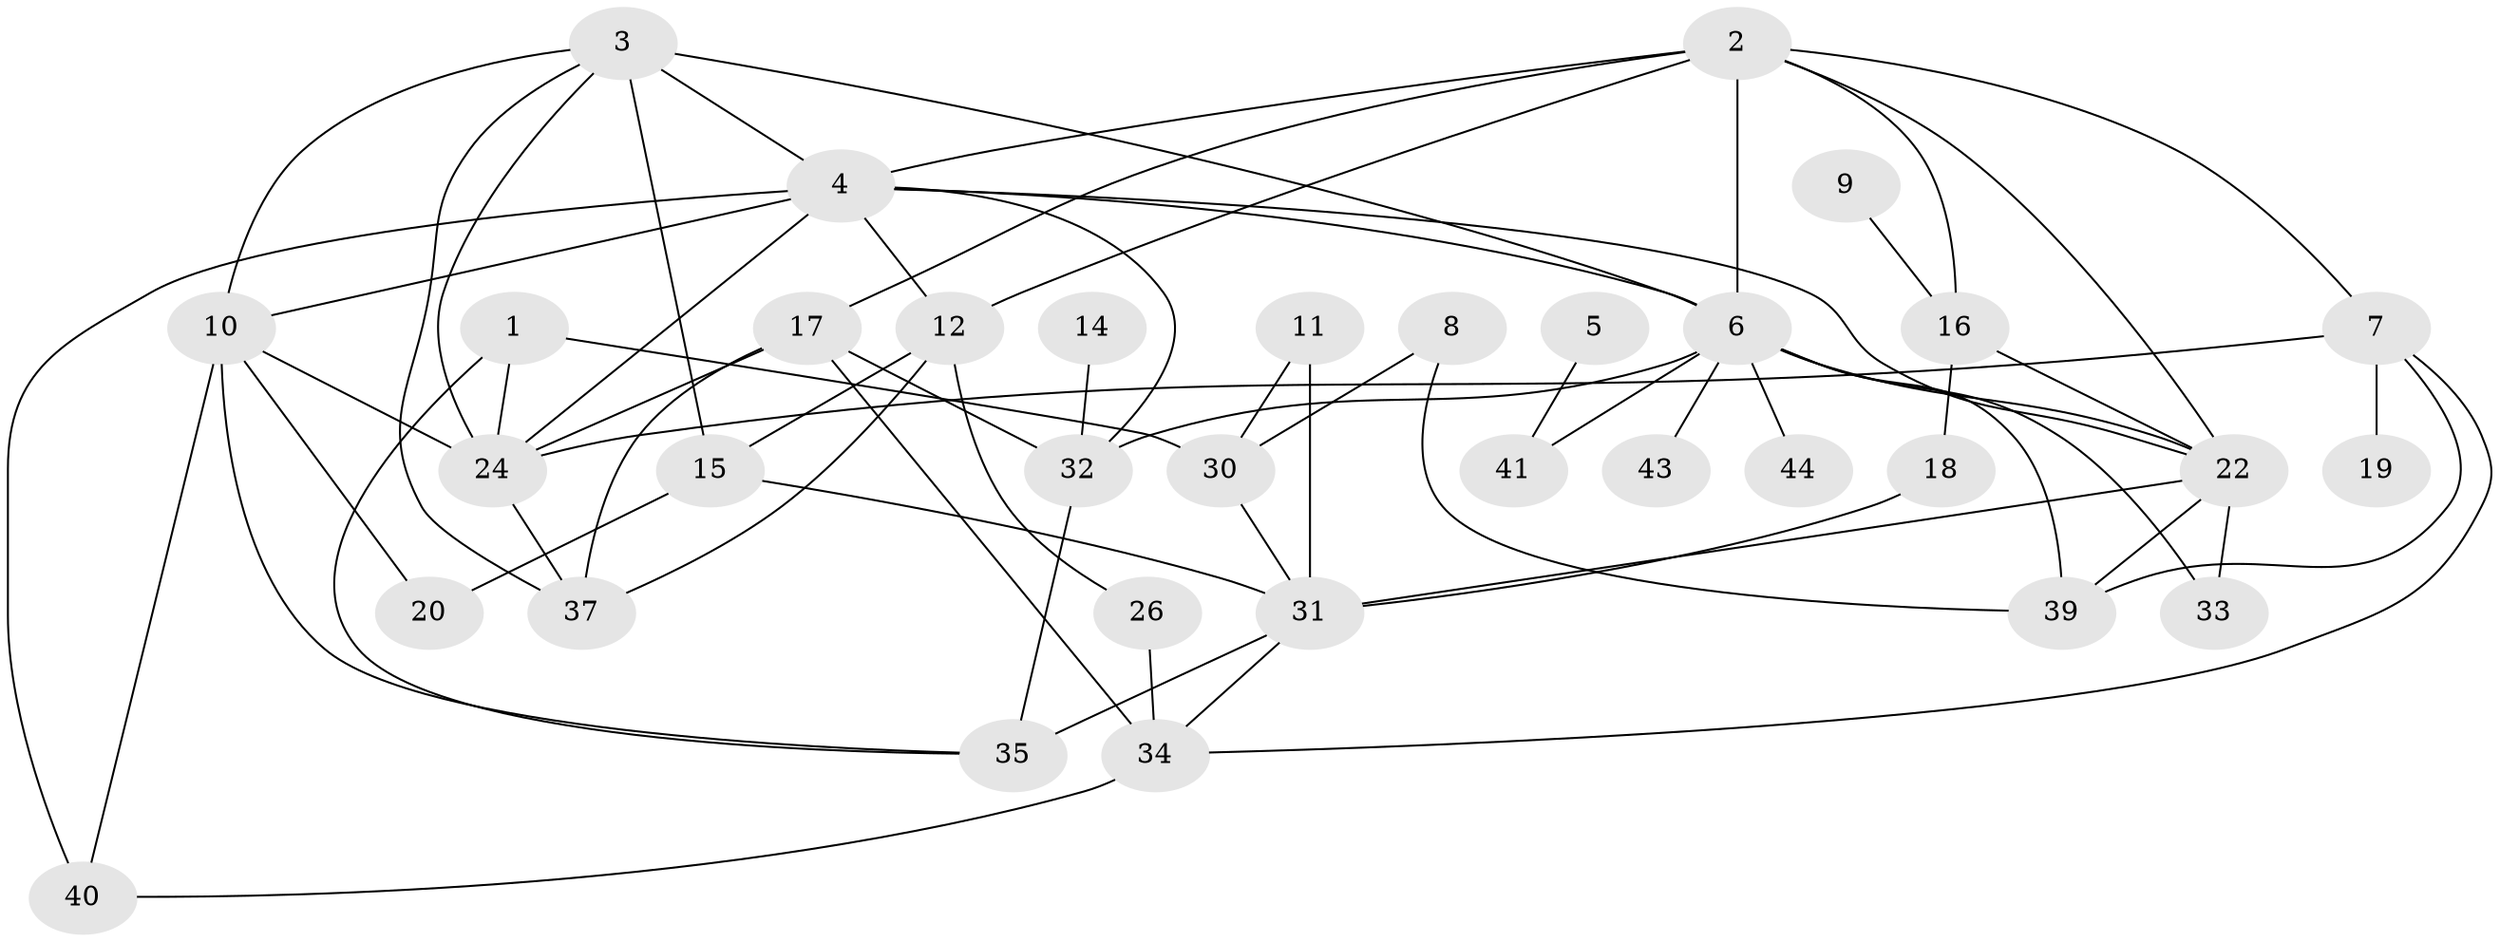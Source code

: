 // original degree distribution, {2: 0.16091954022988506, 4: 0.16091954022988506, 5: 0.09195402298850575, 3: 0.21839080459770116, 1: 0.21839080459770116, 6: 0.04597701149425287, 0: 0.10344827586206896}
// Generated by graph-tools (version 1.1) at 2025/33/03/09/25 02:33:25]
// undirected, 34 vertices, 67 edges
graph export_dot {
graph [start="1"]
  node [color=gray90,style=filled];
  1;
  2;
  3;
  4;
  5;
  6;
  7;
  8;
  9;
  10;
  11;
  12;
  14;
  15;
  16;
  17;
  18;
  19;
  20;
  22;
  24;
  26;
  30;
  31;
  32;
  33;
  34;
  35;
  37;
  39;
  40;
  41;
  43;
  44;
  1 -- 24 [weight=1.0];
  1 -- 30 [weight=1.0];
  1 -- 35 [weight=1.0];
  2 -- 4 [weight=1.0];
  2 -- 6 [weight=1.0];
  2 -- 7 [weight=1.0];
  2 -- 12 [weight=1.0];
  2 -- 16 [weight=1.0];
  2 -- 17 [weight=1.0];
  2 -- 22 [weight=1.0];
  3 -- 4 [weight=2.0];
  3 -- 6 [weight=1.0];
  3 -- 10 [weight=1.0];
  3 -- 15 [weight=1.0];
  3 -- 24 [weight=1.0];
  3 -- 37 [weight=1.0];
  4 -- 6 [weight=1.0];
  4 -- 10 [weight=1.0];
  4 -- 12 [weight=1.0];
  4 -- 22 [weight=1.0];
  4 -- 24 [weight=1.0];
  4 -- 32 [weight=1.0];
  4 -- 40 [weight=1.0];
  5 -- 41 [weight=1.0];
  6 -- 22 [weight=1.0];
  6 -- 32 [weight=1.0];
  6 -- 33 [weight=1.0];
  6 -- 39 [weight=1.0];
  6 -- 41 [weight=2.0];
  6 -- 43 [weight=1.0];
  6 -- 44 [weight=1.0];
  7 -- 19 [weight=1.0];
  7 -- 24 [weight=1.0];
  7 -- 34 [weight=1.0];
  7 -- 39 [weight=1.0];
  8 -- 30 [weight=1.0];
  8 -- 39 [weight=1.0];
  9 -- 16 [weight=1.0];
  10 -- 20 [weight=1.0];
  10 -- 24 [weight=1.0];
  10 -- 35 [weight=1.0];
  10 -- 40 [weight=1.0];
  11 -- 30 [weight=1.0];
  11 -- 31 [weight=1.0];
  12 -- 15 [weight=1.0];
  12 -- 26 [weight=1.0];
  12 -- 37 [weight=1.0];
  14 -- 32 [weight=1.0];
  15 -- 20 [weight=1.0];
  15 -- 31 [weight=1.0];
  16 -- 18 [weight=1.0];
  16 -- 22 [weight=1.0];
  17 -- 24 [weight=1.0];
  17 -- 32 [weight=1.0];
  17 -- 34 [weight=1.0];
  17 -- 37 [weight=1.0];
  18 -- 31 [weight=2.0];
  22 -- 31 [weight=1.0];
  22 -- 33 [weight=1.0];
  22 -- 39 [weight=1.0];
  24 -- 37 [weight=1.0];
  26 -- 34 [weight=1.0];
  30 -- 31 [weight=1.0];
  31 -- 34 [weight=1.0];
  31 -- 35 [weight=1.0];
  32 -- 35 [weight=2.0];
  34 -- 40 [weight=1.0];
}
